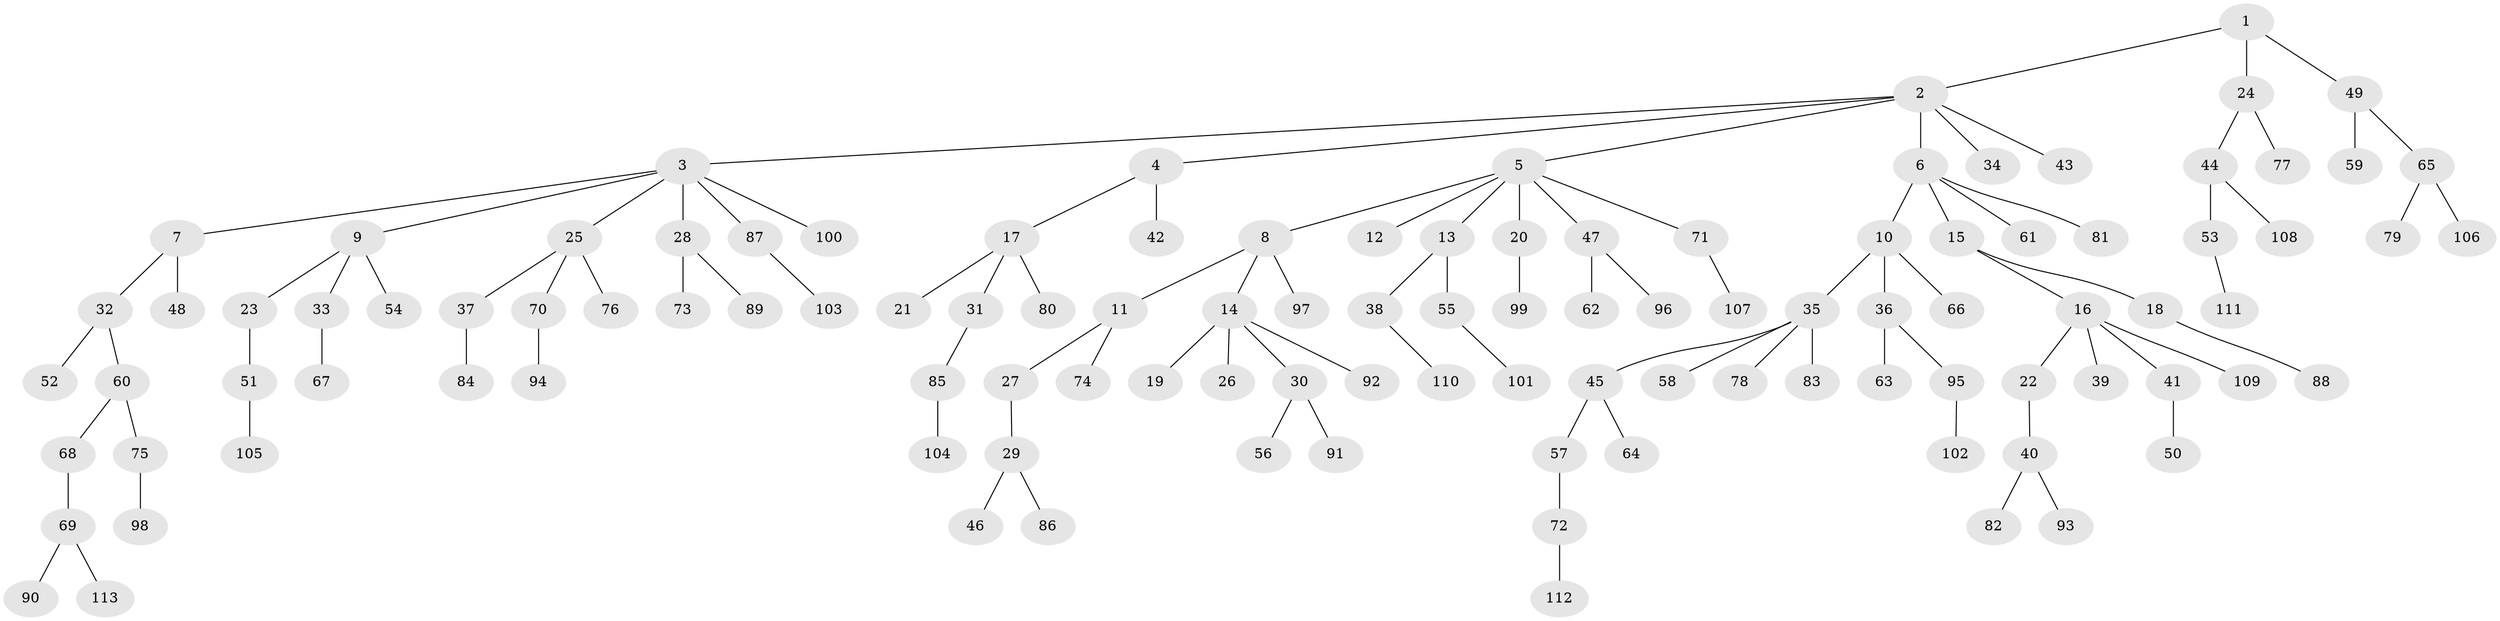 // coarse degree distribution, {8: 0.02531645569620253, 3: 0.0759493670886076, 6: 0.012658227848101266, 4: 0.05063291139240506, 2: 0.27848101265822783, 7: 0.02531645569620253, 1: 0.5316455696202531}
// Generated by graph-tools (version 1.1) at 2025/52/02/27/25 19:52:11]
// undirected, 113 vertices, 112 edges
graph export_dot {
graph [start="1"]
  node [color=gray90,style=filled];
  1;
  2;
  3;
  4;
  5;
  6;
  7;
  8;
  9;
  10;
  11;
  12;
  13;
  14;
  15;
  16;
  17;
  18;
  19;
  20;
  21;
  22;
  23;
  24;
  25;
  26;
  27;
  28;
  29;
  30;
  31;
  32;
  33;
  34;
  35;
  36;
  37;
  38;
  39;
  40;
  41;
  42;
  43;
  44;
  45;
  46;
  47;
  48;
  49;
  50;
  51;
  52;
  53;
  54;
  55;
  56;
  57;
  58;
  59;
  60;
  61;
  62;
  63;
  64;
  65;
  66;
  67;
  68;
  69;
  70;
  71;
  72;
  73;
  74;
  75;
  76;
  77;
  78;
  79;
  80;
  81;
  82;
  83;
  84;
  85;
  86;
  87;
  88;
  89;
  90;
  91;
  92;
  93;
  94;
  95;
  96;
  97;
  98;
  99;
  100;
  101;
  102;
  103;
  104;
  105;
  106;
  107;
  108;
  109;
  110;
  111;
  112;
  113;
  1 -- 2;
  1 -- 24;
  1 -- 49;
  2 -- 3;
  2 -- 4;
  2 -- 5;
  2 -- 6;
  2 -- 34;
  2 -- 43;
  3 -- 7;
  3 -- 9;
  3 -- 25;
  3 -- 28;
  3 -- 87;
  3 -- 100;
  4 -- 17;
  4 -- 42;
  5 -- 8;
  5 -- 12;
  5 -- 13;
  5 -- 20;
  5 -- 47;
  5 -- 71;
  6 -- 10;
  6 -- 15;
  6 -- 61;
  6 -- 81;
  7 -- 32;
  7 -- 48;
  8 -- 11;
  8 -- 14;
  8 -- 97;
  9 -- 23;
  9 -- 33;
  9 -- 54;
  10 -- 35;
  10 -- 36;
  10 -- 66;
  11 -- 27;
  11 -- 74;
  13 -- 38;
  13 -- 55;
  14 -- 19;
  14 -- 26;
  14 -- 30;
  14 -- 92;
  15 -- 16;
  15 -- 18;
  16 -- 22;
  16 -- 39;
  16 -- 41;
  16 -- 109;
  17 -- 21;
  17 -- 31;
  17 -- 80;
  18 -- 88;
  20 -- 99;
  22 -- 40;
  23 -- 51;
  24 -- 44;
  24 -- 77;
  25 -- 37;
  25 -- 70;
  25 -- 76;
  27 -- 29;
  28 -- 73;
  28 -- 89;
  29 -- 46;
  29 -- 86;
  30 -- 56;
  30 -- 91;
  31 -- 85;
  32 -- 52;
  32 -- 60;
  33 -- 67;
  35 -- 45;
  35 -- 58;
  35 -- 78;
  35 -- 83;
  36 -- 63;
  36 -- 95;
  37 -- 84;
  38 -- 110;
  40 -- 82;
  40 -- 93;
  41 -- 50;
  44 -- 53;
  44 -- 108;
  45 -- 57;
  45 -- 64;
  47 -- 62;
  47 -- 96;
  49 -- 59;
  49 -- 65;
  51 -- 105;
  53 -- 111;
  55 -- 101;
  57 -- 72;
  60 -- 68;
  60 -- 75;
  65 -- 79;
  65 -- 106;
  68 -- 69;
  69 -- 90;
  69 -- 113;
  70 -- 94;
  71 -- 107;
  72 -- 112;
  75 -- 98;
  85 -- 104;
  87 -- 103;
  95 -- 102;
}
